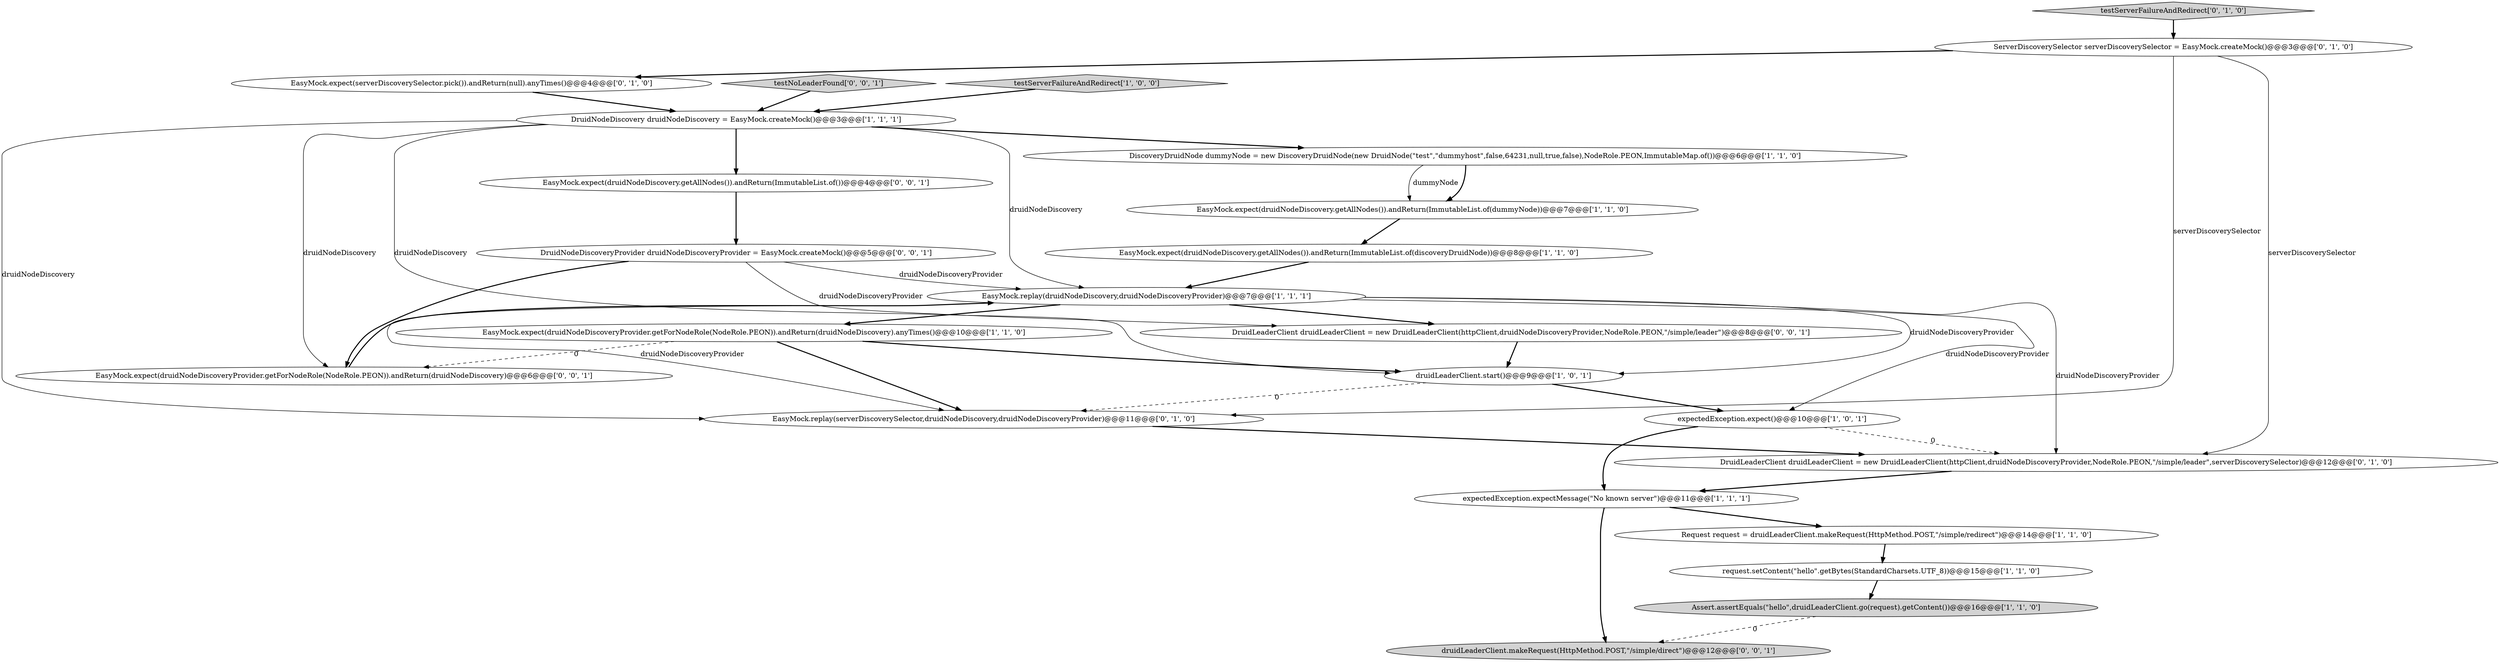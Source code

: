 digraph {
3 [style = filled, label = "DiscoveryDruidNode dummyNode = new DiscoveryDruidNode(new DruidNode(\"test\",\"dummyhost\",false,64231,null,true,false),NodeRole.PEON,ImmutableMap.of())@@@6@@@['1', '1', '0']", fillcolor = white, shape = ellipse image = "AAA0AAABBB1BBB"];
18 [style = filled, label = "testNoLeaderFound['0', '0', '1']", fillcolor = lightgray, shape = diamond image = "AAA0AAABBB3BBB"];
20 [style = filled, label = "DruidNodeDiscoveryProvider druidNodeDiscoveryProvider = EasyMock.createMock()@@@5@@@['0', '0', '1']", fillcolor = white, shape = ellipse image = "AAA0AAABBB3BBB"];
23 [style = filled, label = "druidLeaderClient.makeRequest(HttpMethod.POST,\"/simple/direct\")@@@12@@@['0', '0', '1']", fillcolor = lightgray, shape = ellipse image = "AAA0AAABBB3BBB"];
17 [style = filled, label = "ServerDiscoverySelector serverDiscoverySelector = EasyMock.createMock()@@@3@@@['0', '1', '0']", fillcolor = white, shape = ellipse image = "AAA1AAABBB2BBB"];
2 [style = filled, label = "request.setContent(\"hello\".getBytes(StandardCharsets.UTF_8))@@@15@@@['1', '1', '0']", fillcolor = white, shape = ellipse image = "AAA0AAABBB1BBB"];
4 [style = filled, label = "expectedException.expectMessage(\"No known server\")@@@11@@@['1', '1', '1']", fillcolor = white, shape = ellipse image = "AAA0AAABBB1BBB"];
19 [style = filled, label = "EasyMock.expect(druidNodeDiscoveryProvider.getForNodeRole(NodeRole.PEON)).andReturn(druidNodeDiscovery)@@@6@@@['0', '0', '1']", fillcolor = white, shape = ellipse image = "AAA0AAABBB3BBB"];
5 [style = filled, label = "Assert.assertEquals(\"hello\",druidLeaderClient.go(request).getContent())@@@16@@@['1', '1', '0']", fillcolor = lightgray, shape = ellipse image = "AAA0AAABBB1BBB"];
21 [style = filled, label = "DruidLeaderClient druidLeaderClient = new DruidLeaderClient(httpClient,druidNodeDiscoveryProvider,NodeRole.PEON,\"/simple/leader\")@@@8@@@['0', '0', '1']", fillcolor = white, shape = ellipse image = "AAA0AAABBB3BBB"];
1 [style = filled, label = "Request request = druidLeaderClient.makeRequest(HttpMethod.POST,\"/simple/redirect\")@@@14@@@['1', '1', '0']", fillcolor = white, shape = ellipse image = "AAA0AAABBB1BBB"];
10 [style = filled, label = "druidLeaderClient.start()@@@9@@@['1', '0', '1']", fillcolor = white, shape = ellipse image = "AAA0AAABBB1BBB"];
8 [style = filled, label = "EasyMock.expect(druidNodeDiscovery.getAllNodes()).andReturn(ImmutableList.of(dummyNode))@@@7@@@['1', '1', '0']", fillcolor = white, shape = ellipse image = "AAA0AAABBB1BBB"];
9 [style = filled, label = "DruidNodeDiscovery druidNodeDiscovery = EasyMock.createMock()@@@3@@@['1', '1', '1']", fillcolor = white, shape = ellipse image = "AAA0AAABBB1BBB"];
14 [style = filled, label = "EasyMock.expect(serverDiscoverySelector.pick()).andReturn(null).anyTimes()@@@4@@@['0', '1', '0']", fillcolor = white, shape = ellipse image = "AAA1AAABBB2BBB"];
12 [style = filled, label = "EasyMock.expect(druidNodeDiscovery.getAllNodes()).andReturn(ImmutableList.of(discoveryDruidNode))@@@8@@@['1', '1', '0']", fillcolor = white, shape = ellipse image = "AAA0AAABBB1BBB"];
7 [style = filled, label = "expectedException.expect()@@@10@@@['1', '0', '1']", fillcolor = white, shape = ellipse image = "AAA0AAABBB1BBB"];
13 [style = filled, label = "testServerFailureAndRedirect['0', '1', '0']", fillcolor = lightgray, shape = diamond image = "AAA0AAABBB2BBB"];
11 [style = filled, label = "EasyMock.expect(druidNodeDiscoveryProvider.getForNodeRole(NodeRole.PEON)).andReturn(druidNodeDiscovery).anyTimes()@@@10@@@['1', '1', '0']", fillcolor = white, shape = ellipse image = "AAA0AAABBB1BBB"];
16 [style = filled, label = "DruidLeaderClient druidLeaderClient = new DruidLeaderClient(httpClient,druidNodeDiscoveryProvider,NodeRole.PEON,\"/simple/leader\",serverDiscoverySelector)@@@12@@@['0', '1', '0']", fillcolor = white, shape = ellipse image = "AAA1AAABBB2BBB"];
22 [style = filled, label = "EasyMock.expect(druidNodeDiscovery.getAllNodes()).andReturn(ImmutableList.of())@@@4@@@['0', '0', '1']", fillcolor = white, shape = ellipse image = "AAA0AAABBB3BBB"];
0 [style = filled, label = "testServerFailureAndRedirect['1', '0', '0']", fillcolor = lightgray, shape = diamond image = "AAA0AAABBB1BBB"];
15 [style = filled, label = "EasyMock.replay(serverDiscoverySelector,druidNodeDiscovery,druidNodeDiscoveryProvider)@@@11@@@['0', '1', '0']", fillcolor = white, shape = ellipse image = "AAA1AAABBB2BBB"];
6 [style = filled, label = "EasyMock.replay(druidNodeDiscovery,druidNodeDiscoveryProvider)@@@7@@@['1', '1', '1']", fillcolor = white, shape = ellipse image = "AAA0AAABBB1BBB"];
17->15 [style = solid, label="serverDiscoverySelector"];
9->22 [style = bold, label=""];
17->16 [style = solid, label="serverDiscoverySelector"];
3->8 [style = solid, label="dummyNode"];
19->6 [style = bold, label=""];
8->12 [style = bold, label=""];
16->4 [style = bold, label=""];
13->17 [style = bold, label=""];
2->5 [style = bold, label=""];
20->21 [style = solid, label="druidNodeDiscoveryProvider"];
6->11 [style = bold, label=""];
9->3 [style = bold, label=""];
0->9 [style = bold, label=""];
6->16 [style = solid, label="druidNodeDiscoveryProvider"];
17->14 [style = bold, label=""];
14->9 [style = bold, label=""];
11->15 [style = bold, label=""];
22->20 [style = bold, label=""];
9->6 [style = solid, label="druidNodeDiscovery"];
11->19 [style = dashed, label="0"];
10->15 [style = dashed, label="0"];
21->10 [style = bold, label=""];
9->19 [style = solid, label="druidNodeDiscovery"];
4->1 [style = bold, label=""];
20->19 [style = bold, label=""];
6->21 [style = bold, label=""];
10->7 [style = bold, label=""];
18->9 [style = bold, label=""];
20->6 [style = solid, label="druidNodeDiscoveryProvider"];
11->10 [style = bold, label=""];
7->4 [style = bold, label=""];
6->7 [style = solid, label="druidNodeDiscoveryProvider"];
5->23 [style = dashed, label="0"];
3->8 [style = bold, label=""];
15->16 [style = bold, label=""];
6->10 [style = solid, label="druidNodeDiscoveryProvider"];
4->23 [style = bold, label=""];
9->15 [style = solid, label="druidNodeDiscovery"];
7->16 [style = dashed, label="0"];
6->15 [style = solid, label="druidNodeDiscoveryProvider"];
1->2 [style = bold, label=""];
9->10 [style = solid, label="druidNodeDiscovery"];
12->6 [style = bold, label=""];
}
